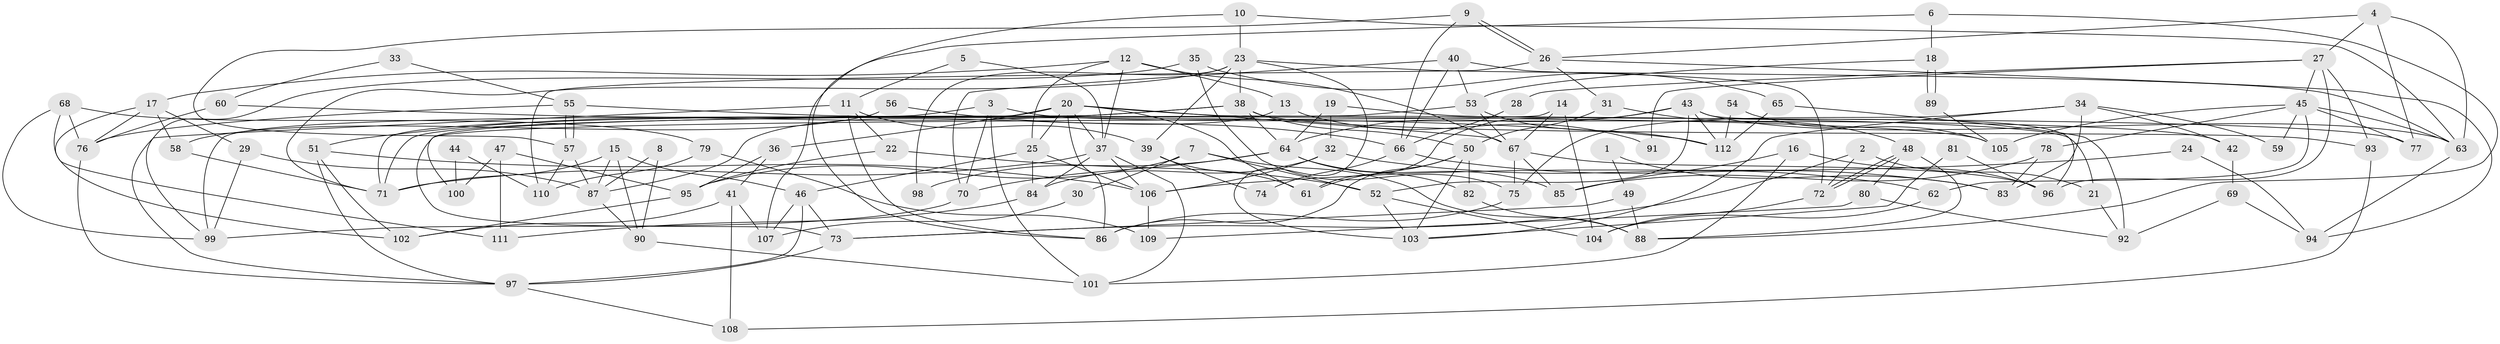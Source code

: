 // Generated by graph-tools (version 1.1) at 2025/11/02/27/25 16:11:20]
// undirected, 112 vertices, 224 edges
graph export_dot {
graph [start="1"]
  node [color=gray90,style=filled];
  1;
  2;
  3;
  4;
  5;
  6;
  7;
  8;
  9;
  10;
  11;
  12;
  13;
  14;
  15;
  16;
  17;
  18;
  19;
  20;
  21;
  22;
  23;
  24;
  25;
  26;
  27;
  28;
  29;
  30;
  31;
  32;
  33;
  34;
  35;
  36;
  37;
  38;
  39;
  40;
  41;
  42;
  43;
  44;
  45;
  46;
  47;
  48;
  49;
  50;
  51;
  52;
  53;
  54;
  55;
  56;
  57;
  58;
  59;
  60;
  61;
  62;
  63;
  64;
  65;
  66;
  67;
  68;
  69;
  70;
  71;
  72;
  73;
  74;
  75;
  76;
  77;
  78;
  79;
  80;
  81;
  82;
  83;
  84;
  85;
  86;
  87;
  88;
  89;
  90;
  91;
  92;
  93;
  94;
  95;
  96;
  97;
  98;
  99;
  100;
  101;
  102;
  103;
  104;
  105;
  106;
  107;
  108;
  109;
  110;
  111;
  112;
  1 -- 83;
  1 -- 49;
  2 -- 73;
  2 -- 72;
  2 -- 21;
  3 -- 70;
  3 -- 101;
  3 -- 42;
  3 -- 100;
  4 -- 63;
  4 -- 27;
  4 -- 26;
  4 -- 77;
  5 -- 37;
  5 -- 11;
  6 -- 107;
  6 -- 18;
  6 -- 88;
  7 -- 52;
  7 -- 88;
  7 -- 30;
  7 -- 95;
  8 -- 90;
  8 -- 87;
  9 -- 26;
  9 -- 26;
  9 -- 57;
  9 -- 66;
  10 -- 23;
  10 -- 86;
  10 -- 63;
  11 -- 39;
  11 -- 97;
  11 -- 22;
  11 -- 86;
  12 -- 37;
  12 -- 67;
  12 -- 13;
  12 -- 17;
  12 -- 25;
  13 -- 87;
  13 -- 91;
  14 -- 67;
  14 -- 104;
  14 -- 73;
  15 -- 46;
  15 -- 71;
  15 -- 87;
  15 -- 90;
  16 -- 85;
  16 -- 96;
  16 -- 101;
  17 -- 102;
  17 -- 29;
  17 -- 58;
  17 -- 76;
  18 -- 89;
  18 -- 89;
  18 -- 53;
  19 -- 77;
  19 -- 64;
  19 -- 32;
  20 -- 37;
  20 -- 86;
  20 -- 21;
  20 -- 25;
  20 -- 36;
  20 -- 61;
  20 -- 67;
  20 -- 99;
  21 -- 92;
  22 -- 52;
  22 -- 95;
  23 -- 71;
  23 -- 63;
  23 -- 38;
  23 -- 39;
  23 -- 98;
  23 -- 103;
  24 -- 106;
  24 -- 94;
  25 -- 46;
  25 -- 84;
  25 -- 106;
  26 -- 31;
  26 -- 94;
  26 -- 110;
  27 -- 96;
  27 -- 93;
  27 -- 28;
  27 -- 45;
  27 -- 91;
  28 -- 66;
  29 -- 99;
  29 -- 87;
  30 -- 107;
  31 -- 48;
  31 -- 50;
  32 -- 106;
  32 -- 62;
  32 -- 84;
  33 -- 60;
  33 -- 55;
  34 -- 103;
  34 -- 75;
  34 -- 42;
  34 -- 59;
  34 -- 83;
  35 -- 65;
  35 -- 75;
  35 -- 99;
  36 -- 95;
  36 -- 41;
  37 -- 101;
  37 -- 84;
  37 -- 71;
  37 -- 106;
  38 -- 50;
  38 -- 51;
  38 -- 64;
  38 -- 71;
  38 -- 93;
  39 -- 61;
  39 -- 74;
  40 -- 66;
  40 -- 70;
  40 -- 53;
  40 -- 72;
  41 -- 102;
  41 -- 107;
  41 -- 108;
  42 -- 69;
  43 -- 52;
  43 -- 61;
  43 -- 63;
  43 -- 64;
  43 -- 96;
  43 -- 112;
  44 -- 110;
  44 -- 100;
  45 -- 63;
  45 -- 59;
  45 -- 62;
  45 -- 77;
  45 -- 78;
  45 -- 105;
  46 -- 97;
  46 -- 73;
  46 -- 107;
  47 -- 95;
  47 -- 111;
  47 -- 100;
  48 -- 72;
  48 -- 72;
  48 -- 80;
  48 -- 88;
  49 -- 88;
  49 -- 73;
  50 -- 82;
  50 -- 61;
  50 -- 86;
  50 -- 103;
  51 -- 106;
  51 -- 97;
  51 -- 102;
  52 -- 103;
  52 -- 104;
  53 -- 71;
  53 -- 67;
  53 -- 112;
  54 -- 112;
  54 -- 105;
  55 -- 57;
  55 -- 57;
  55 -- 76;
  55 -- 105;
  56 -- 66;
  56 -- 58;
  57 -- 87;
  57 -- 110;
  58 -- 71;
  60 -- 112;
  60 -- 76;
  62 -- 104;
  63 -- 94;
  64 -- 70;
  64 -- 82;
  64 -- 85;
  64 -- 98;
  65 -- 92;
  65 -- 112;
  66 -- 83;
  66 -- 74;
  67 -- 75;
  67 -- 85;
  67 -- 96;
  68 -- 99;
  68 -- 76;
  68 -- 79;
  68 -- 111;
  69 -- 94;
  69 -- 92;
  70 -- 99;
  72 -- 104;
  73 -- 97;
  75 -- 86;
  76 -- 97;
  78 -- 85;
  78 -- 83;
  79 -- 110;
  79 -- 109;
  80 -- 92;
  80 -- 109;
  81 -- 103;
  81 -- 96;
  82 -- 88;
  84 -- 111;
  87 -- 90;
  89 -- 105;
  90 -- 101;
  93 -- 108;
  95 -- 102;
  97 -- 108;
  106 -- 109;
}
